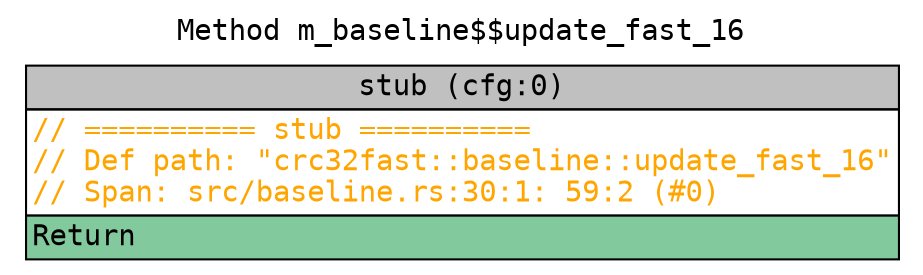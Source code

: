digraph CFG {
graph [fontname=monospace];
node [fontname=monospace];
edge [fontname=monospace];
labelloc="t";
label="Method m_baseline$$update_fast_16";
"block_stub" [shape=none,label=<<table border="0" cellborder="1" cellspacing="0"><tr><td bgcolor="gray" align="center">stub (cfg:0)</td></tr><tr><td align="left" balign="left"><font color="orange">// ========== stub ==========</font><br/><font color="orange">// Def path: "crc32fast::baseline::update_fast_16"</font><br/><font color="orange">// Span: src/baseline.rs:30:1: 59:2 (#0)</font></td></tr><tr><td align="left" bgcolor="#82CA9D">Return<br/></td></tr></table>>];
}
